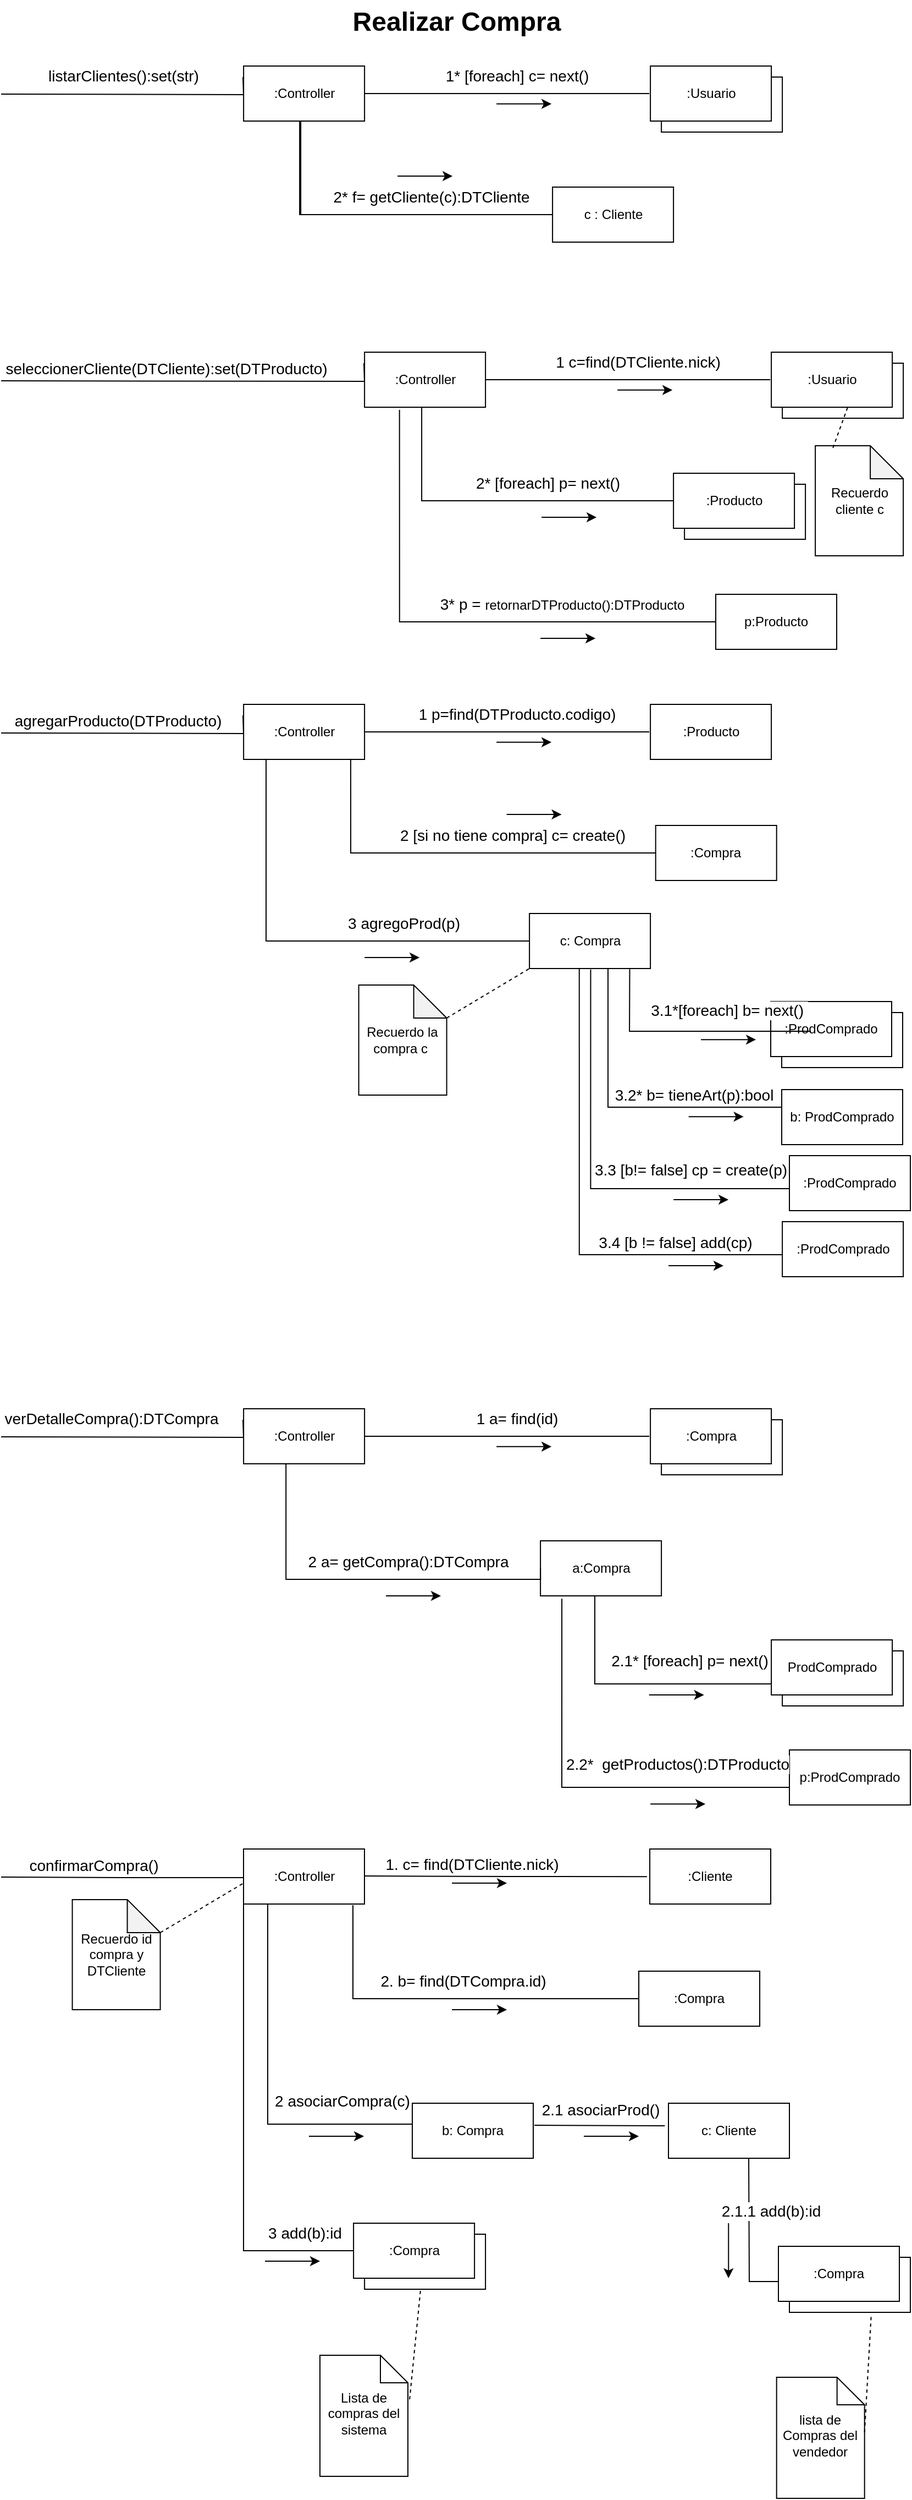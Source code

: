 <mxfile version="27.1.5">
  <diagram name="Página-1" id="FyjKeAW64GBD9wfDFaUq">
    <mxGraphModel grid="1" page="1" gridSize="10" guides="1" tooltips="1" connect="1" arrows="1" fold="1" pageScale="1" pageWidth="827" pageHeight="1169" math="0" shadow="0">
      <root>
        <mxCell id="0" />
        <mxCell id="1" parent="0" />
        <mxCell id="bNMkLayojYUjxEpwxnX8-4" value=":Controller" style="html=1;whiteSpace=wrap;" vertex="1" parent="1">
          <mxGeometry x="220.56" y="1280" width="110" height="50" as="geometry" />
        </mxCell>
        <mxCell id="bNMkLayojYUjxEpwxnX8-5" value="&lt;span style=&quot;font-size: 14px;&quot;&gt;verDetalleCompra():DTCompra&lt;/span&gt;" style="endArrow=none;html=1;endSize=12;startArrow=none;startSize=14;startFill=0;edgeStyle=orthogonalEdgeStyle;align=center;verticalAlign=bottom;endFill=0;rounded=0;" edge="1" parent="1">
          <mxGeometry x="-0.154" y="6" relative="1" as="geometry">
            <mxPoint y="1305.5" as="sourcePoint" />
            <mxPoint x="220" y="1290" as="targetPoint" />
            <mxPoint as="offset" />
          </mxGeometry>
        </mxCell>
        <mxCell id="bNMkLayojYUjxEpwxnX8-12" value="Object" style="html=1;whiteSpace=wrap;" vertex="1" parent="1">
          <mxGeometry x="600.56" y="1290" width="110" height="50" as="geometry" />
        </mxCell>
        <mxCell id="bNMkLayojYUjxEpwxnX8-13" value=":Compra" style="html=1;whiteSpace=wrap;" vertex="1" parent="1">
          <mxGeometry x="590.56" y="1280" width="110" height="50" as="geometry" />
        </mxCell>
        <mxCell id="bNMkLayojYUjxEpwxnX8-14" value="&lt;span style=&quot;font-size: 14px;&quot;&gt;1 a= find(id)&lt;/span&gt;" style="endArrow=none;html=1;endSize=12;startArrow=none;startSize=14;startFill=0;edgeStyle=orthogonalEdgeStyle;align=center;verticalAlign=bottom;endFill=0;rounded=0;exitX=1;exitY=0.5;exitDx=0;exitDy=0;entryX=0;entryY=0.5;entryDx=0;entryDy=0;" edge="1" parent="1" source="bNMkLayojYUjxEpwxnX8-4">
          <mxGeometry x="0.071" y="5" relative="1" as="geometry">
            <mxPoint x="390.56" y="1240" as="sourcePoint" />
            <mxPoint x="589.56" y="1305" as="targetPoint" />
            <Array as="points" />
            <mxPoint as="offset" />
          </mxGeometry>
        </mxCell>
        <mxCell id="bNMkLayojYUjxEpwxnX8-16" value="&lt;span style=&quot;font-size: 14px;&quot;&gt;2.1* [foreach] p= next()&lt;/span&gt;" style="endArrow=none;html=1;endSize=12;startArrow=none;startSize=14;startFill=0;edgeStyle=orthogonalEdgeStyle;align=center;verticalAlign=bottom;endFill=0;rounded=0;entryX=0;entryY=0.75;entryDx=0;entryDy=0;exitX=0.091;exitY=0.92;exitDx=0;exitDy=0;exitPerimeter=0;" edge="1" parent="1" source="T6s4wjMCLeOBwJFXiKp1-46" target="T6s4wjMCLeOBwJFXiKp1-40">
          <mxGeometry x="0.459" y="10" relative="1" as="geometry">
            <mxPoint x="453.53" y="1559.68" as="sourcePoint" />
            <mxPoint x="679.59" y="1692.33" as="targetPoint" />
            <Array as="points">
              <mxPoint x="540" y="1446" />
              <mxPoint x="540" y="1530" />
              <mxPoint x="701" y="1530" />
            </Array>
            <mxPoint as="offset" />
          </mxGeometry>
        </mxCell>
        <mxCell id="bNMkLayojYUjxEpwxnX8-17" value="" style="endArrow=classic;html=1;rounded=0;" edge="1" parent="1">
          <mxGeometry width="50" height="50" relative="1" as="geometry">
            <mxPoint x="350.0" y="1450" as="sourcePoint" />
            <mxPoint x="400.0" y="1450" as="targetPoint" />
          </mxGeometry>
        </mxCell>
        <mxCell id="bNMkLayojYUjxEpwxnX8-18" value="" style="endArrow=classic;html=1;rounded=0;" edge="1" parent="1">
          <mxGeometry width="50" height="50" relative="1" as="geometry">
            <mxPoint x="450.56" y="1314.38" as="sourcePoint" />
            <mxPoint x="500.56" y="1314.38" as="targetPoint" />
          </mxGeometry>
        </mxCell>
        <mxCell id="bNMkLayojYUjxEpwxnX8-20" value=":Controller" style="html=1;whiteSpace=wrap;" vertex="1" parent="1">
          <mxGeometry x="330.56" y="320" width="110" height="50" as="geometry" />
        </mxCell>
        <mxCell id="bNMkLayojYUjxEpwxnX8-21" value="&lt;font style=&quot;font-size: 14px;&quot;&gt;seleccionerCliente(DTCliente):set(DTProducto)&lt;/font&gt;" style="endArrow=none;html=1;endSize=12;startArrow=none;startSize=14;startFill=0;edgeStyle=orthogonalEdgeStyle;align=center;verticalAlign=bottom;endFill=0;rounded=0;" edge="1" parent="1">
          <mxGeometry x="-0.136" relative="1" as="geometry">
            <mxPoint y="346" as="sourcePoint" />
            <mxPoint x="330" y="330" as="targetPoint" />
            <mxPoint as="offset" />
          </mxGeometry>
        </mxCell>
        <mxCell id="bNMkLayojYUjxEpwxnX8-22" value="Object" style="html=1;whiteSpace=wrap;" vertex="1" parent="1">
          <mxGeometry x="710.56" y="330" width="110" height="50" as="geometry" />
        </mxCell>
        <mxCell id="bNMkLayojYUjxEpwxnX8-23" value=":Usuario" style="html=1;whiteSpace=wrap;" vertex="1" parent="1">
          <mxGeometry x="700.56" y="320" width="110" height="50" as="geometry" />
        </mxCell>
        <mxCell id="bNMkLayojYUjxEpwxnX8-24" value="&lt;span style=&quot;font-size: 14px;&quot;&gt;1 c=find(DTCliente.nick)&lt;/span&gt;" style="endArrow=none;html=1;endSize=12;startArrow=none;startSize=14;startFill=0;edgeStyle=orthogonalEdgeStyle;align=center;verticalAlign=bottom;endFill=0;rounded=0;exitX=1;exitY=0.5;exitDx=0;exitDy=0;entryX=0;entryY=0.5;entryDx=0;entryDy=0;" edge="1" parent="1" source="bNMkLayojYUjxEpwxnX8-20">
          <mxGeometry x="0.071" y="5" relative="1" as="geometry">
            <mxPoint x="500.56" y="280" as="sourcePoint" />
            <mxPoint x="699.56" y="345.0" as="targetPoint" />
            <Array as="points" />
            <mxPoint as="offset" />
          </mxGeometry>
        </mxCell>
        <mxCell id="bNMkLayojYUjxEpwxnX8-26" value="&lt;span style=&quot;font-size: 14px;&quot;&gt;2* [foreach] p= next()&lt;/span&gt;" style="endArrow=none;html=1;endSize=12;startArrow=none;startSize=14;startFill=0;edgeStyle=orthogonalEdgeStyle;align=center;verticalAlign=bottom;endFill=0;rounded=0;entryX=0;entryY=0.5;entryDx=0;entryDy=0;" edge="1" parent="1">
          <mxGeometry x="0.28" y="5" relative="1" as="geometry">
            <mxPoint x="382.56" y="370" as="sourcePoint" />
            <mxPoint x="611.56" y="455" as="targetPoint" />
            <Array as="points">
              <mxPoint x="380.56" y="370" />
              <mxPoint x="382.56" y="370" />
              <mxPoint x="382.56" y="455" />
            </Array>
            <mxPoint as="offset" />
          </mxGeometry>
        </mxCell>
        <mxCell id="bNMkLayojYUjxEpwxnX8-27" value="" style="endArrow=classic;html=1;rounded=0;" edge="1" parent="1">
          <mxGeometry width="50" height="50" relative="1" as="geometry">
            <mxPoint x="491.56" y="470.0" as="sourcePoint" />
            <mxPoint x="541.56" y="470.0" as="targetPoint" />
          </mxGeometry>
        </mxCell>
        <mxCell id="bNMkLayojYUjxEpwxnX8-28" value="" style="endArrow=classic;html=1;rounded=0;" edge="1" parent="1">
          <mxGeometry width="50" height="50" relative="1" as="geometry">
            <mxPoint x="560.56" y="354.38" as="sourcePoint" />
            <mxPoint x="610.56" y="354.38" as="targetPoint" />
          </mxGeometry>
        </mxCell>
        <mxCell id="T6s4wjMCLeOBwJFXiKp1-2" value="" style="endArrow=classic;html=1;rounded=0;" edge="1" parent="1">
          <mxGeometry width="50" height="50" relative="1" as="geometry">
            <mxPoint x="589.34" y="1540" as="sourcePoint" />
            <mxPoint x="639.34" y="1540" as="targetPoint" />
          </mxGeometry>
        </mxCell>
        <mxCell id="T6s4wjMCLeOBwJFXiKp1-3" value="Recuerdo cliente c" style="shape=note;whiteSpace=wrap;html=1;backgroundOutline=1;darkOpacity=0.05;" vertex="1" parent="1">
          <mxGeometry x="740.56" y="405" width="80" height="100" as="geometry" />
        </mxCell>
        <mxCell id="T6s4wjMCLeOBwJFXiKp1-5" value="" style="endArrow=none;dashed=1;html=1;rounded=0;exitX=0.2;exitY=0.02;exitDx=0;exitDy=0;exitPerimeter=0;" edge="1" parent="1" source="T6s4wjMCLeOBwJFXiKp1-3">
          <mxGeometry width="50" height="50" relative="1" as="geometry">
            <mxPoint x="782" y="416" as="sourcePoint" />
            <mxPoint x="770" y="370" as="targetPoint" />
          </mxGeometry>
        </mxCell>
        <mxCell id="T6s4wjMCLeOBwJFXiKp1-6" value="Object" style="html=1;whiteSpace=wrap;" vertex="1" parent="1">
          <mxGeometry x="621.56" y="440" width="110" height="50" as="geometry" />
        </mxCell>
        <mxCell id="T6s4wjMCLeOBwJFXiKp1-7" value=":Producto" style="html=1;whiteSpace=wrap;" vertex="1" parent="1">
          <mxGeometry x="611.56" y="430" width="110" height="50" as="geometry" />
        </mxCell>
        <mxCell id="T6s4wjMCLeOBwJFXiKp1-8" value="&lt;font&gt;&lt;span style=&quot;font-size: 14px;&quot;&gt;3* p =&amp;nbsp;&lt;/span&gt;&lt;span style=&quot;font-size: 12px; text-align: left;&quot;&gt;retornarDTProducto():DTProducto&lt;/span&gt;&lt;/font&gt;" style="endArrow=none;html=1;endSize=12;startArrow=none;startSize=14;startFill=0;edgeStyle=orthogonalEdgeStyle;align=center;verticalAlign=bottom;endFill=0;rounded=0;entryX=0;entryY=0.5;entryDx=0;entryDy=0;exitX=0.289;exitY=1.047;exitDx=0;exitDy=0;exitPerimeter=0;" edge="1" parent="1" source="bNMkLayojYUjxEpwxnX8-20" target="T6s4wjMCLeOBwJFXiKp1-9">
          <mxGeometry x="0.416" y="5" relative="1" as="geometry">
            <mxPoint x="362" y="480" as="sourcePoint" />
            <mxPoint x="591" y="565" as="targetPoint" />
            <Array as="points">
              <mxPoint x="362" y="565" />
            </Array>
            <mxPoint as="offset" />
          </mxGeometry>
        </mxCell>
        <mxCell id="T6s4wjMCLeOBwJFXiKp1-9" value="p:Producto" style="html=1;whiteSpace=wrap;" vertex="1" parent="1">
          <mxGeometry x="650" y="540" width="110" height="50" as="geometry" />
        </mxCell>
        <mxCell id="T6s4wjMCLeOBwJFXiKp1-10" value=":Controller" style="html=1;whiteSpace=wrap;" vertex="1" parent="1">
          <mxGeometry x="220.56" y="640" width="110" height="50" as="geometry" />
        </mxCell>
        <mxCell id="T6s4wjMCLeOBwJFXiKp1-11" value="&lt;font style=&quot;font-size: 14px;&quot;&gt;agregarProducto(DTProducto)&lt;/font&gt;" style="endArrow=none;html=1;endSize=12;startArrow=none;startSize=14;startFill=0;edgeStyle=orthogonalEdgeStyle;align=center;verticalAlign=bottom;endFill=0;rounded=0;" edge="1" parent="1">
          <mxGeometry x="-0.104" relative="1" as="geometry">
            <mxPoint y="666" as="sourcePoint" />
            <mxPoint x="220" y="650" as="targetPoint" />
            <mxPoint as="offset" />
          </mxGeometry>
        </mxCell>
        <mxCell id="T6s4wjMCLeOBwJFXiKp1-13" value=":Producto" style="html=1;whiteSpace=wrap;" vertex="1" parent="1">
          <mxGeometry x="590.56" y="640" width="110" height="50" as="geometry" />
        </mxCell>
        <mxCell id="T6s4wjMCLeOBwJFXiKp1-14" value="&lt;span style=&quot;font-size: 14px;&quot;&gt;1 p=find(DTProducto.codigo)&lt;/span&gt;" style="endArrow=none;html=1;endSize=12;startArrow=none;startSize=14;startFill=0;edgeStyle=orthogonalEdgeStyle;align=center;verticalAlign=bottom;endFill=0;rounded=0;exitX=1;exitY=0.5;exitDx=0;exitDy=0;entryX=0;entryY=0.5;entryDx=0;entryDy=0;" edge="1" parent="1" source="T6s4wjMCLeOBwJFXiKp1-10">
          <mxGeometry x="0.071" y="5" relative="1" as="geometry">
            <mxPoint x="390.56" y="600" as="sourcePoint" />
            <mxPoint x="589.56" y="665.0" as="targetPoint" />
            <Array as="points" />
            <mxPoint as="offset" />
          </mxGeometry>
        </mxCell>
        <mxCell id="T6s4wjMCLeOBwJFXiKp1-15" value="&lt;span style=&quot;font-size: 14px;&quot;&gt;2 [si no tiene compra] c= create()&lt;/span&gt;" style="endArrow=none;html=1;endSize=12;startArrow=none;startSize=14;startFill=0;edgeStyle=orthogonalEdgeStyle;align=center;verticalAlign=bottom;endFill=0;rounded=0;entryX=0;entryY=0.5;entryDx=0;entryDy=0;" edge="1" parent="1" target="T6s4wjMCLeOBwJFXiKp1-21">
          <mxGeometry x="0.28" y="5" relative="1" as="geometry">
            <mxPoint x="317.96" y="690" as="sourcePoint" />
            <mxPoint x="546.96" y="775" as="targetPoint" />
            <Array as="points">
              <mxPoint x="318" y="690" />
              <mxPoint x="318" y="775" />
            </Array>
            <mxPoint as="offset" />
          </mxGeometry>
        </mxCell>
        <mxCell id="T6s4wjMCLeOBwJFXiKp1-16" value="" style="endArrow=classic;html=1;rounded=0;" edge="1" parent="1">
          <mxGeometry width="50" height="50" relative="1" as="geometry">
            <mxPoint x="459.78" y="740.0" as="sourcePoint" />
            <mxPoint x="509.78" y="740.0" as="targetPoint" />
          </mxGeometry>
        </mxCell>
        <mxCell id="T6s4wjMCLeOBwJFXiKp1-17" value="" style="endArrow=classic;html=1;rounded=0;" edge="1" parent="1">
          <mxGeometry width="50" height="50" relative="1" as="geometry">
            <mxPoint x="450.56" y="674.38" as="sourcePoint" />
            <mxPoint x="500.56" y="674.38" as="targetPoint" />
          </mxGeometry>
        </mxCell>
        <mxCell id="T6s4wjMCLeOBwJFXiKp1-21" value=":Compra" style="html=1;whiteSpace=wrap;" vertex="1" parent="1">
          <mxGeometry x="595.34" y="750" width="110" height="50" as="geometry" />
        </mxCell>
        <mxCell id="T6s4wjMCLeOBwJFXiKp1-24" value="" style="endArrow=classic;html=1;rounded=0;" edge="1" parent="1">
          <mxGeometry width="50" height="50" relative="1" as="geometry">
            <mxPoint x="490.56" y="580" as="sourcePoint" />
            <mxPoint x="540.56" y="580" as="targetPoint" />
          </mxGeometry>
        </mxCell>
        <mxCell id="T6s4wjMCLeOBwJFXiKp1-39" value="Object" style="html=1;whiteSpace=wrap;" vertex="1" parent="1">
          <mxGeometry x="710.56" y="1500" width="110" height="50" as="geometry" />
        </mxCell>
        <mxCell id="T6s4wjMCLeOBwJFXiKp1-40" value="ProdComprado" style="html=1;whiteSpace=wrap;" vertex="1" parent="1">
          <mxGeometry x="700.56" y="1490" width="110" height="50" as="geometry" />
        </mxCell>
        <mxCell id="T6s4wjMCLeOBwJFXiKp1-41" value="p:ProdComprado" style="html=1;whiteSpace=wrap;" vertex="1" parent="1">
          <mxGeometry x="717" y="1590" width="110" height="50" as="geometry" />
        </mxCell>
        <mxCell id="T6s4wjMCLeOBwJFXiKp1-46" value="a:Compra" style="html=1;whiteSpace=wrap;" vertex="1" parent="1">
          <mxGeometry x="490.56" y="1400" width="110" height="50" as="geometry" />
        </mxCell>
        <mxCell id="T6s4wjMCLeOBwJFXiKp1-47" value="&lt;span style=&quot;font-size: 14px;&quot;&gt;2 a= getCompra():DTCompra&lt;/span&gt;" style="endArrow=none;html=1;endSize=12;startArrow=none;startSize=14;startFill=0;edgeStyle=orthogonalEdgeStyle;align=center;verticalAlign=bottom;endFill=0;rounded=0;entryX=0;entryY=0.5;entryDx=0;entryDy=0;" edge="1" parent="1" target="T6s4wjMCLeOBwJFXiKp1-46">
          <mxGeometry x="0.246" y="5" relative="1" as="geometry">
            <mxPoint x="259.1" y="1330" as="sourcePoint" />
            <mxPoint x="485.56" y="1463.65" as="targetPoint" />
            <Array as="points">
              <mxPoint x="259" y="1435" />
            </Array>
            <mxPoint as="offset" />
          </mxGeometry>
        </mxCell>
        <mxCell id="T6s4wjMCLeOBwJFXiKp1-48" value=":Controller" style="html=1;whiteSpace=wrap;" vertex="1" parent="1">
          <mxGeometry x="220.5" y="1680" width="110" height="50" as="geometry" />
        </mxCell>
        <mxCell id="T6s4wjMCLeOBwJFXiKp1-49" value="&lt;span style=&quot;font-size: 14px;&quot;&gt;confirmarCompra()&lt;/span&gt;" style="endArrow=none;html=1;endSize=12;startArrow=none;startSize=14;startFill=0;edgeStyle=orthogonalEdgeStyle;align=center;verticalAlign=bottom;endFill=0;rounded=0;" edge="1" parent="1">
          <mxGeometry x="-0.239" relative="1" as="geometry">
            <mxPoint y="1705.5" as="sourcePoint" />
            <mxPoint x="220" y="1706" as="targetPoint" />
            <mxPoint as="offset" />
          </mxGeometry>
        </mxCell>
        <mxCell id="wESxGU5ZVIkaeVPdWeZk-2" value="c: Compra" style="html=1;whiteSpace=wrap;" vertex="1" parent="1">
          <mxGeometry x="480.56" y="830" width="110" height="50" as="geometry" />
        </mxCell>
        <mxCell id="wESxGU5ZVIkaeVPdWeZk-3" value="&lt;span style=&quot;font-size: 14px;&quot;&gt;3 agregoProd(p)&lt;/span&gt;" style="endArrow=none;html=1;endSize=12;startArrow=none;startSize=14;startFill=0;edgeStyle=orthogonalEdgeStyle;align=center;verticalAlign=bottom;endFill=0;rounded=0;entryX=0;entryY=0.5;entryDx=0;entryDy=0;exitX=0.14;exitY=1;exitDx=0;exitDy=0;exitPerimeter=0;" edge="1" parent="1" source="T6s4wjMCLeOBwJFXiKp1-10" target="wESxGU5ZVIkaeVPdWeZk-2">
          <mxGeometry x="0.441" y="5" relative="1" as="geometry">
            <mxPoint x="240.52" y="715" as="sourcePoint" />
            <mxPoint x="517.56" y="800" as="targetPoint" />
            <Array as="points">
              <mxPoint x="241" y="690" />
              <mxPoint x="241" y="855" />
            </Array>
            <mxPoint as="offset" />
          </mxGeometry>
        </mxCell>
        <mxCell id="wESxGU5ZVIkaeVPdWeZk-4" value="" style="endArrow=classic;html=1;rounded=0;" edge="1" parent="1">
          <mxGeometry width="50" height="50" relative="1" as="geometry">
            <mxPoint x="330.56" y="870" as="sourcePoint" />
            <mxPoint x="380.56" y="870" as="targetPoint" />
          </mxGeometry>
        </mxCell>
        <mxCell id="wESxGU5ZVIkaeVPdWeZk-5" value="b: ProdComprado" style="html=1;whiteSpace=wrap;" vertex="1" parent="1">
          <mxGeometry x="710" y="990" width="110" height="50" as="geometry" />
        </mxCell>
        <mxCell id="wESxGU5ZVIkaeVPdWeZk-6" value="Object" style="html=1;whiteSpace=wrap;" vertex="1" parent="1">
          <mxGeometry x="710" y="920" width="110" height="50" as="geometry" />
        </mxCell>
        <mxCell id="wESxGU5ZVIkaeVPdWeZk-7" value=":ProdComprado" style="html=1;whiteSpace=wrap;" vertex="1" parent="1">
          <mxGeometry x="700" y="910" width="110" height="50" as="geometry" />
        </mxCell>
        <mxCell id="wESxGU5ZVIkaeVPdWeZk-8" value="&lt;span style=&quot;font-size: 14px;&quot;&gt;3.1*[foreach] b= next()&amp;nbsp;&lt;/span&gt;" style="endArrow=none;html=1;endSize=12;startArrow=none;startSize=14;startFill=0;edgeStyle=orthogonalEdgeStyle;align=center;verticalAlign=bottom;endFill=0;rounded=0;exitX=0.142;exitY=1.013;exitDx=0;exitDy=0;exitPerimeter=0;" edge="1" parent="1">
          <mxGeometry x="0.325" y="8" relative="1" as="geometry">
            <mxPoint x="571.74" y="880.65" as="sourcePoint" />
            <mxPoint x="736" y="938" as="targetPoint" />
            <Array as="points">
              <mxPoint x="571.56" y="890" />
              <mxPoint x="571.56" y="890" />
              <mxPoint x="571.56" y="937" />
            </Array>
            <mxPoint as="offset" />
          </mxGeometry>
        </mxCell>
        <mxCell id="wESxGU5ZVIkaeVPdWeZk-9" value="&lt;span style=&quot;font-size: 14px;&quot;&gt;3.2* b= tieneArt(p):bool&lt;/span&gt;" style="endArrow=none;html=1;endSize=12;startArrow=none;startSize=14;startFill=0;edgeStyle=orthogonalEdgeStyle;align=center;verticalAlign=bottom;endFill=0;rounded=0;exitX=0.595;exitY=1;exitDx=0;exitDy=0;exitPerimeter=0;" edge="1" parent="1" source="wESxGU5ZVIkaeVPdWeZk-2" target="wESxGU5ZVIkaeVPdWeZk-5">
          <mxGeometry x="0.448" relative="1" as="geometry">
            <mxPoint x="552.3" y="950" as="sourcePoint" />
            <mxPoint x="716.56" y="1007.35" as="targetPoint" />
            <Array as="points">
              <mxPoint x="552" y="880" />
              <mxPoint x="552" y="1006" />
            </Array>
            <mxPoint as="offset" />
          </mxGeometry>
        </mxCell>
        <mxCell id="wESxGU5ZVIkaeVPdWeZk-12" value=":ProdComprado" style="html=1;whiteSpace=wrap;" vertex="1" parent="1">
          <mxGeometry x="717" y="1050" width="110" height="50" as="geometry" />
        </mxCell>
        <mxCell id="wESxGU5ZVIkaeVPdWeZk-13" value=":ProdComprado" style="html=1;whiteSpace=wrap;" vertex="1" parent="1">
          <mxGeometry x="710.56" y="1110" width="110" height="50" as="geometry" />
        </mxCell>
        <mxCell id="wESxGU5ZVIkaeVPdWeZk-14" value="&lt;span style=&quot;font-size: 14px;&quot;&gt;3.3 [b!= false] cp = create(p)&lt;/span&gt;" style="endArrow=none;html=1;endSize=12;startArrow=none;startSize=14;startFill=0;edgeStyle=orthogonalEdgeStyle;align=center;verticalAlign=bottom;endFill=0;rounded=0;exitX=0.506;exitY=1.018;exitDx=0;exitDy=0;exitPerimeter=0;entryX=0;entryY=0.5;entryDx=0;entryDy=0;" edge="1" parent="1" source="wESxGU5ZVIkaeVPdWeZk-2" target="wESxGU5ZVIkaeVPdWeZk-12">
          <mxGeometry x="0.506" y="6" relative="1" as="geometry">
            <mxPoint x="536" y="960" as="sourcePoint" />
            <mxPoint x="710" y="1096" as="targetPoint" />
            <Array as="points">
              <mxPoint x="536" y="1080" />
              <mxPoint x="717" y="1080" />
            </Array>
            <mxPoint as="offset" />
          </mxGeometry>
        </mxCell>
        <mxCell id="wESxGU5ZVIkaeVPdWeZk-15" value="&lt;span style=&quot;font-size: 14px;&quot;&gt;3.4 [b != false] add(cp)&lt;/span&gt;" style="endArrow=none;html=1;endSize=12;startArrow=none;startSize=14;startFill=0;edgeStyle=orthogonalEdgeStyle;align=center;verticalAlign=bottom;endFill=0;rounded=0;exitX=0.412;exitY=1.003;exitDx=0;exitDy=0;exitPerimeter=0;" edge="1" parent="1" source="wESxGU5ZVIkaeVPdWeZk-2">
          <mxGeometry x="0.564" relative="1" as="geometry">
            <mxPoint x="526" y="930" as="sourcePoint" />
            <mxPoint x="710" y="1140" as="targetPoint" />
            <Array as="points">
              <mxPoint x="526" y="1140" />
              <mxPoint x="710" y="1140" />
            </Array>
            <mxPoint as="offset" />
          </mxGeometry>
        </mxCell>
        <mxCell id="wESxGU5ZVIkaeVPdWeZk-16" value="" style="endArrow=classic;html=1;rounded=0;" edge="1" parent="1">
          <mxGeometry width="50" height="50" relative="1" as="geometry">
            <mxPoint x="636.56" y="944.58" as="sourcePoint" />
            <mxPoint x="686.56" y="944.58" as="targetPoint" />
          </mxGeometry>
        </mxCell>
        <mxCell id="wESxGU5ZVIkaeVPdWeZk-17" value="" style="endArrow=classic;html=1;rounded=0;" edge="1" parent="1">
          <mxGeometry width="50" height="50" relative="1" as="geometry">
            <mxPoint x="625.34" y="1014.58" as="sourcePoint" />
            <mxPoint x="675.34" y="1014.58" as="targetPoint" />
          </mxGeometry>
        </mxCell>
        <mxCell id="wESxGU5ZVIkaeVPdWeZk-18" value="" style="endArrow=classic;html=1;rounded=0;" edge="1" parent="1">
          <mxGeometry width="50" height="50" relative="1" as="geometry">
            <mxPoint x="611.56" y="1090" as="sourcePoint" />
            <mxPoint x="661.56" y="1090" as="targetPoint" />
          </mxGeometry>
        </mxCell>
        <mxCell id="wESxGU5ZVIkaeVPdWeZk-19" value="" style="endArrow=classic;html=1;rounded=0;" edge="1" parent="1">
          <mxGeometry width="50" height="50" relative="1" as="geometry">
            <mxPoint x="607" y="1150" as="sourcePoint" />
            <mxPoint x="657" y="1150" as="targetPoint" />
          </mxGeometry>
        </mxCell>
        <mxCell id="wESxGU5ZVIkaeVPdWeZk-20" value=":Controller" style="html=1;whiteSpace=wrap;" vertex="1" parent="1">
          <mxGeometry x="220.56" y="60" width="110" height="50" as="geometry" />
        </mxCell>
        <mxCell id="wESxGU5ZVIkaeVPdWeZk-21" value="&lt;font style=&quot;font-size: 14px;&quot;&gt;listarClientes():set(str)&lt;/font&gt;" style="endArrow=none;html=1;endSize=12;startArrow=none;startSize=14;startFill=0;edgeStyle=orthogonalEdgeStyle;align=center;verticalAlign=bottom;endFill=0;rounded=0;" edge="1" parent="1">
          <mxGeometry x="-0.065" y="6" relative="1" as="geometry">
            <mxPoint x="-2.22e-15" y="85.5" as="sourcePoint" />
            <mxPoint x="220" y="70" as="targetPoint" />
            <mxPoint as="offset" />
          </mxGeometry>
        </mxCell>
        <mxCell id="wESxGU5ZVIkaeVPdWeZk-22" value="Object" style="html=1;whiteSpace=wrap;" vertex="1" parent="1">
          <mxGeometry x="600.56" y="70" width="110" height="50" as="geometry" />
        </mxCell>
        <mxCell id="wESxGU5ZVIkaeVPdWeZk-23" value=":Usuario" style="html=1;whiteSpace=wrap;" vertex="1" parent="1">
          <mxGeometry x="590.56" y="60" width="110" height="50" as="geometry" />
        </mxCell>
        <mxCell id="wESxGU5ZVIkaeVPdWeZk-24" value="&lt;span style=&quot;font-size: 14px;&quot;&gt;1* [foreach] c= next()&lt;/span&gt;" style="endArrow=none;html=1;endSize=12;startArrow=none;startSize=14;startFill=0;edgeStyle=orthogonalEdgeStyle;align=center;verticalAlign=bottom;endFill=0;rounded=0;exitX=1;exitY=0.5;exitDx=0;exitDy=0;entryX=0;entryY=0.5;entryDx=0;entryDy=0;" edge="1" parent="1" source="wESxGU5ZVIkaeVPdWeZk-20">
          <mxGeometry x="0.071" y="5" relative="1" as="geometry">
            <mxPoint x="390.56" y="20" as="sourcePoint" />
            <mxPoint x="589.56" y="85.0" as="targetPoint" />
            <Array as="points" />
            <mxPoint as="offset" />
          </mxGeometry>
        </mxCell>
        <mxCell id="wESxGU5ZVIkaeVPdWeZk-25" value="&lt;span style=&quot;font-size: 14px;&quot;&gt;2* f=&amp;nbsp;&lt;/span&gt;&lt;span style=&quot;font-size: 14px;&quot;&gt;getCliente(c):DTCliente&lt;/span&gt;" style="endArrow=none;html=1;endSize=12;startArrow=none;startSize=14;startFill=0;edgeStyle=orthogonalEdgeStyle;align=center;verticalAlign=bottom;endFill=0;rounded=0;entryX=0;entryY=0.5;entryDx=0;entryDy=0;" edge="1" parent="1">
          <mxGeometry x="0.302" y="5" relative="1" as="geometry">
            <mxPoint x="272.56" y="110" as="sourcePoint" />
            <mxPoint x="501.56" y="195" as="targetPoint" />
            <Array as="points">
              <mxPoint x="270.56" y="110" />
              <mxPoint x="272.56" y="110" />
              <mxPoint x="272.56" y="195" />
            </Array>
            <mxPoint as="offset" />
          </mxGeometry>
        </mxCell>
        <mxCell id="wESxGU5ZVIkaeVPdWeZk-26" value="" style="endArrow=classic;html=1;rounded=0;" edge="1" parent="1">
          <mxGeometry width="50" height="50" relative="1" as="geometry">
            <mxPoint x="360.56" y="160.0" as="sourcePoint" />
            <mxPoint x="410.56" y="160.0" as="targetPoint" />
          </mxGeometry>
        </mxCell>
        <mxCell id="wESxGU5ZVIkaeVPdWeZk-27" value="" style="endArrow=classic;html=1;rounded=0;" edge="1" parent="1">
          <mxGeometry width="50" height="50" relative="1" as="geometry">
            <mxPoint x="450.56" y="94.38" as="sourcePoint" />
            <mxPoint x="500.56" y="94.38" as="targetPoint" />
          </mxGeometry>
        </mxCell>
        <mxCell id="wESxGU5ZVIkaeVPdWeZk-30" value="c : Cliente" style="html=1;whiteSpace=wrap;" vertex="1" parent="1">
          <mxGeometry x="501.56" y="170" width="110" height="50" as="geometry" />
        </mxCell>
        <mxCell id="wESxGU5ZVIkaeVPdWeZk-33" value="" style="endArrow=none;html=1;endSize=12;startArrow=none;startSize=14;startFill=0;edgeStyle=orthogonalEdgeStyle;align=center;verticalAlign=bottom;endFill=0;rounded=0;entryX=0;entryY=0.5;entryDx=0;entryDy=0;" edge="1" parent="1">
          <mxGeometry x="0.308" y="-35" relative="1" as="geometry">
            <mxPoint x="271.56" y="110" as="sourcePoint" />
            <mxPoint x="500.56" y="195" as="targetPoint" />
            <Array as="points">
              <mxPoint x="269.56" y="110" />
              <mxPoint x="271.56" y="110" />
              <mxPoint x="271.56" y="195" />
            </Array>
            <mxPoint as="offset" />
          </mxGeometry>
        </mxCell>
        <mxCell id="wESxGU5ZVIkaeVPdWeZk-35" value="&lt;span style=&quot;font-size: 14px;&quot;&gt;2.2*&amp;nbsp; getProductos():DTProducto&lt;/span&gt;" style="endArrow=none;html=1;endSize=12;startArrow=none;startSize=14;startFill=0;edgeStyle=orthogonalEdgeStyle;align=center;verticalAlign=bottom;endFill=0;rounded=0;entryX=-0.002;entryY=0.679;entryDx=0;entryDy=0;entryPerimeter=0;exitX=0.177;exitY=1.053;exitDx=0;exitDy=0;exitPerimeter=0;" edge="1" parent="1" source="T6s4wjMCLeOBwJFXiKp1-46" target="T6s4wjMCLeOBwJFXiKp1-41">
          <mxGeometry x="0.459" y="10" relative="1" as="geometry">
            <mxPoint x="511.56" y="1510" as="sourcePoint" />
            <mxPoint x="710" y="1624" as="targetPoint" />
            <Array as="points">
              <mxPoint x="510" y="1624" />
            </Array>
            <mxPoint as="offset" />
          </mxGeometry>
        </mxCell>
        <mxCell id="wESxGU5ZVIkaeVPdWeZk-36" value="Recuerdo la compra c&amp;nbsp;" style="shape=note;whiteSpace=wrap;html=1;backgroundOutline=1;darkOpacity=0.05;" vertex="1" parent="1">
          <mxGeometry x="325.28" y="895" width="80" height="100" as="geometry" />
        </mxCell>
        <mxCell id="wESxGU5ZVIkaeVPdWeZk-37" value="" style="endArrow=none;dashed=1;html=1;rounded=0;entryX=0;entryY=1;entryDx=0;entryDy=0;exitX=0;exitY=0;exitDx=80;exitDy=30;exitPerimeter=0;" edge="1" parent="1" source="wESxGU5ZVIkaeVPdWeZk-36" target="wESxGU5ZVIkaeVPdWeZk-2">
          <mxGeometry width="50" height="50" relative="1" as="geometry">
            <mxPoint x="266" y="1030" as="sourcePoint" />
            <mxPoint x="316" y="980" as="targetPoint" />
          </mxGeometry>
        </mxCell>
        <mxCell id="wESxGU5ZVIkaeVPdWeZk-38" value=":Cliente" style="html=1;whiteSpace=wrap;" vertex="1" parent="1">
          <mxGeometry x="590" y="1680" width="110" height="50" as="geometry" />
        </mxCell>
        <mxCell id="wESxGU5ZVIkaeVPdWeZk-39" value="&lt;span style=&quot;font-size: 14px;&quot;&gt;1. c= find(DTCliente.nick)&lt;/span&gt;" style="endArrow=none;html=1;endSize=12;startArrow=none;startSize=14;startFill=0;edgeStyle=orthogonalEdgeStyle;align=center;verticalAlign=bottom;endFill=0;rounded=0;entryX=-0.023;entryY=0.502;entryDx=0;entryDy=0;entryPerimeter=0;" edge="1" parent="1" target="wESxGU5ZVIkaeVPdWeZk-38">
          <mxGeometry x="-0.239" relative="1" as="geometry">
            <mxPoint x="330.5" y="1704.5" as="sourcePoint" />
            <mxPoint x="550.5" y="1689" as="targetPoint" />
            <mxPoint as="offset" />
          </mxGeometry>
        </mxCell>
        <mxCell id="wESxGU5ZVIkaeVPdWeZk-40" value=":Compra" style="html=1;whiteSpace=wrap;" vertex="1" parent="1">
          <mxGeometry x="580" y="1791" width="110" height="50" as="geometry" />
        </mxCell>
        <mxCell id="wESxGU5ZVIkaeVPdWeZk-41" value="" style="endArrow=classic;html=1;rounded=0;" edge="1" parent="1">
          <mxGeometry width="50" height="50" relative="1" as="geometry">
            <mxPoint x="590.56" y="1639.17" as="sourcePoint" />
            <mxPoint x="640.56" y="1639.17" as="targetPoint" />
          </mxGeometry>
        </mxCell>
        <mxCell id="wESxGU5ZVIkaeVPdWeZk-42" value="&lt;span style=&quot;font-size: 14px;&quot;&gt;2. b= find(DTCompra.id)&lt;/span&gt;" style="endArrow=none;html=1;endSize=12;startArrow=none;startSize=14;startFill=0;edgeStyle=orthogonalEdgeStyle;align=center;verticalAlign=bottom;endFill=0;rounded=0;entryX=-0.023;entryY=0.502;entryDx=0;entryDy=0;entryPerimeter=0;" edge="1" parent="1">
          <mxGeometry x="0.072" y="5" relative="1" as="geometry">
            <mxPoint x="320" y="1731" as="sourcePoint" />
            <mxPoint x="580" y="1816" as="targetPoint" />
            <mxPoint as="offset" />
            <Array as="points">
              <mxPoint x="320" y="1816" />
            </Array>
          </mxGeometry>
        </mxCell>
        <mxCell id="wESxGU5ZVIkaeVPdWeZk-43" value="Recuerdo id compra y DTCliente" style="shape=note;whiteSpace=wrap;html=1;backgroundOutline=1;darkOpacity=0.05;" vertex="1" parent="1">
          <mxGeometry x="64.78" y="1726" width="80" height="100" as="geometry" />
        </mxCell>
        <mxCell id="wESxGU5ZVIkaeVPdWeZk-44" value="" style="endArrow=none;dashed=1;html=1;rounded=0;entryX=0;entryY=1;entryDx=0;entryDy=0;exitX=0;exitY=0;exitDx=80;exitDy=30;exitPerimeter=0;" edge="1" parent="1" source="wESxGU5ZVIkaeVPdWeZk-43">
          <mxGeometry width="50" height="50" relative="1" as="geometry">
            <mxPoint x="5.5" y="1861" as="sourcePoint" />
            <mxPoint x="220.5" y="1711" as="targetPoint" />
          </mxGeometry>
        </mxCell>
        <mxCell id="wESxGU5ZVIkaeVPdWeZk-58" value="&lt;font style=&quot;font-size: 14px;&quot;&gt;2 asociarCompra(c)&lt;/font&gt;" style="endArrow=none;html=1;endSize=12;startArrow=none;startSize=14;startFill=0;edgeStyle=orthogonalEdgeStyle;align=center;verticalAlign=bottom;endFill=0;rounded=0;exitX=0;exitY=1;exitDx=0;exitDy=0;entryX=0.007;entryY=0.388;entryDx=0;entryDy=0;entryPerimeter=0;" edge="1" parent="1">
          <mxGeometry x="0.525" y="10" relative="1" as="geometry">
            <mxPoint x="240" y="1730" as="sourcePoint" />
            <mxPoint x="394.06" y="1930" as="targetPoint" />
            <Array as="points">
              <mxPoint x="242.5" y="1730" />
              <mxPoint x="242.5" y="1930" />
            </Array>
            <mxPoint as="offset" />
          </mxGeometry>
        </mxCell>
        <mxCell id="wESxGU5ZVIkaeVPdWeZk-59" value="" style="endArrow=classic;html=1;rounded=0;" edge="1" parent="1">
          <mxGeometry width="50" height="50" relative="1" as="geometry">
            <mxPoint x="410" y="1826" as="sourcePoint" />
            <mxPoint x="460" y="1826" as="targetPoint" />
          </mxGeometry>
        </mxCell>
        <mxCell id="wESxGU5ZVIkaeVPdWeZk-60" value="" style="endArrow=classic;html=1;rounded=0;" edge="1" parent="1">
          <mxGeometry width="50" height="50" relative="1" as="geometry">
            <mxPoint x="410" y="1711" as="sourcePoint" />
            <mxPoint x="460" y="1711" as="targetPoint" />
            <Array as="points">
              <mxPoint x="430" y="1711" />
            </Array>
          </mxGeometry>
        </mxCell>
        <mxCell id="wESxGU5ZVIkaeVPdWeZk-91" value="b: Compra" style="html=1;whiteSpace=wrap;" vertex="1" parent="1">
          <mxGeometry x="374" y="1911" width="110" height="50" as="geometry" />
        </mxCell>
        <mxCell id="wESxGU5ZVIkaeVPdWeZk-92" value="c: Cliente" style="html=1;whiteSpace=wrap;" vertex="1" parent="1">
          <mxGeometry x="607" y="1911" width="110" height="50" as="geometry" />
        </mxCell>
        <mxCell id="wESxGU5ZVIkaeVPdWeZk-93" value="Object" style="html=1;whiteSpace=wrap;" vertex="1" parent="1">
          <mxGeometry x="330.56" y="2030" width="110" height="50" as="geometry" />
        </mxCell>
        <mxCell id="wESxGU5ZVIkaeVPdWeZk-94" value=":Compra" style="html=1;whiteSpace=wrap;" vertex="1" parent="1">
          <mxGeometry x="320.56" y="2020" width="110" height="50" as="geometry" />
        </mxCell>
        <mxCell id="wESxGU5ZVIkaeVPdWeZk-95" value="&lt;font style=&quot;font-size: 14px;&quot;&gt;2.1 asociarProd()&lt;/font&gt;" style="endArrow=none;html=1;endSize=12;startArrow=none;startSize=14;startFill=0;edgeStyle=orthogonalEdgeStyle;align=center;verticalAlign=bottom;endFill=0;rounded=0;entryX=-0.03;entryY=0.409;entryDx=0;entryDy=0;entryPerimeter=0;" edge="1" parent="1" target="wESxGU5ZVIkaeVPdWeZk-92">
          <mxGeometry x="0.002" y="3" relative="1" as="geometry">
            <mxPoint x="485" y="1931" as="sourcePoint" />
            <mxPoint x="606" y="1931" as="targetPoint" />
            <mxPoint as="offset" />
          </mxGeometry>
        </mxCell>
        <mxCell id="wESxGU5ZVIkaeVPdWeZk-96" value="&lt;font style=&quot;font-size: 14px;&quot;&gt;3 add(b):id&lt;/font&gt;" style="endArrow=none;html=1;endSize=12;startArrow=none;startSize=14;startFill=0;edgeStyle=orthogonalEdgeStyle;align=center;verticalAlign=bottom;endFill=0;rounded=0;entryX=0;entryY=0.5;entryDx=0;entryDy=0;exitX=0;exitY=1;exitDx=0;exitDy=0;" edge="1" parent="1" source="T6s4wjMCLeOBwJFXiKp1-48" target="wESxGU5ZVIkaeVPdWeZk-94">
          <mxGeometry x="0.783" y="5" relative="1" as="geometry">
            <mxPoint x="161.25" y="1950" as="sourcePoint" />
            <mxPoint x="281.75" y="2030" as="targetPoint" />
            <mxPoint as="offset" />
          </mxGeometry>
        </mxCell>
        <mxCell id="wESxGU5ZVIkaeVPdWeZk-97" value="&lt;font style=&quot;font-size: 14px;&quot;&gt;2.1.1&amp;nbsp;&lt;/font&gt;&lt;span style=&quot;font-size: 14px;&quot;&gt;add(b):id&lt;/span&gt;" style="endArrow=none;html=1;endSize=12;startArrow=none;startSize=14;startFill=0;edgeStyle=orthogonalEdgeStyle;align=center;verticalAlign=bottom;endFill=0;rounded=0;entryX=-0.03;entryY=0.409;entryDx=0;entryDy=0;entryPerimeter=0;exitX=0;exitY=0.64;exitDx=0;exitDy=0;exitPerimeter=0;" edge="1" parent="1" source="wESxGU5ZVIkaeVPdWeZk-105">
          <mxGeometry x="0.146" y="-20" relative="1" as="geometry">
            <mxPoint x="795.03" y="2073" as="sourcePoint" />
            <mxPoint x="680" y="1961" as="targetPoint" />
            <mxPoint as="offset" />
          </mxGeometry>
        </mxCell>
        <mxCell id="wESxGU5ZVIkaeVPdWeZk-98" value="" style="endArrow=classic;html=1;rounded=0;" edge="1" parent="1">
          <mxGeometry width="50" height="50" relative="1" as="geometry">
            <mxPoint x="280" y="1941" as="sourcePoint" />
            <mxPoint x="330" y="1941" as="targetPoint" />
          </mxGeometry>
        </mxCell>
        <mxCell id="wESxGU5ZVIkaeVPdWeZk-99" value="" style="endArrow=classic;html=1;rounded=0;" edge="1" parent="1">
          <mxGeometry width="50" height="50" relative="1" as="geometry">
            <mxPoint x="530" y="1941" as="sourcePoint" />
            <mxPoint x="580" y="1941" as="targetPoint" />
          </mxGeometry>
        </mxCell>
        <mxCell id="wESxGU5ZVIkaeVPdWeZk-100" value="" style="endArrow=classic;html=1;rounded=0;" edge="1" parent="1">
          <mxGeometry width="50" height="50" relative="1" as="geometry">
            <mxPoint x="240" y="2054.5" as="sourcePoint" />
            <mxPoint x="290" y="2054.5" as="targetPoint" />
          </mxGeometry>
        </mxCell>
        <mxCell id="wESxGU5ZVIkaeVPdWeZk-101" value="lista de Compras del vendedor" style="shape=note2;boundedLbl=1;whiteSpace=wrap;html=1;size=25;verticalAlign=top;align=center;" vertex="1" parent="1">
          <mxGeometry x="705.34" y="2160" width="80" height="110" as="geometry" />
        </mxCell>
        <mxCell id="wESxGU5ZVIkaeVPdWeZk-102" value="" style="endArrow=none;dashed=1;html=1;rounded=0;entryX=0.676;entryY=1.063;entryDx=0;entryDy=0;entryPerimeter=0;" edge="1" parent="1" target="wESxGU5ZVIkaeVPdWeZk-104">
          <mxGeometry width="50" height="50" relative="1" as="geometry">
            <mxPoint x="785.34" y="2210" as="sourcePoint" />
            <mxPoint x="795.34" y="2110" as="targetPoint" />
          </mxGeometry>
        </mxCell>
        <mxCell id="wESxGU5ZVIkaeVPdWeZk-103" value="" style="endArrow=classic;html=1;rounded=0;" edge="1" parent="1">
          <mxGeometry width="50" height="50" relative="1" as="geometry">
            <mxPoint x="720" y="2081" as="sourcePoint" />
            <mxPoint x="770" y="2081" as="targetPoint" />
          </mxGeometry>
        </mxCell>
        <mxCell id="wESxGU5ZVIkaeVPdWeZk-104" value="Object" style="html=1;whiteSpace=wrap;" vertex="1" parent="1">
          <mxGeometry x="717" y="2051" width="110" height="50" as="geometry" />
        </mxCell>
        <mxCell id="wESxGU5ZVIkaeVPdWeZk-105" value=":Compra" style="html=1;whiteSpace=wrap;" vertex="1" parent="1">
          <mxGeometry x="707" y="2041" width="110" height="50" as="geometry" />
        </mxCell>
        <mxCell id="wESxGU5ZVIkaeVPdWeZk-106" value="Lista de compras del sistema" style="shape=note2;boundedLbl=1;whiteSpace=wrap;html=1;size=25;verticalAlign=top;align=center;" vertex="1" parent="1">
          <mxGeometry x="290" y="2140" width="80" height="110" as="geometry" />
        </mxCell>
        <mxCell id="wESxGU5ZVIkaeVPdWeZk-107" value="" style="endArrow=none;dashed=1;html=1;rounded=0;entryX=0;entryY=1;entryDx=0;entryDy=0;" edge="1" parent="1">
          <mxGeometry width="50" height="50" relative="1" as="geometry">
            <mxPoint x="371.56" y="2180" as="sourcePoint" />
            <mxPoint x="381.56" y="2080" as="targetPoint" />
          </mxGeometry>
        </mxCell>
        <mxCell id="UabWxkPZbBfOJLjvW2Sx-1" value="&lt;font style=&quot;font-size: 24px;&quot;&gt;&lt;b&gt;Realizar Compra&lt;/b&gt;&lt;/font&gt;" style="text;html=1;align=center;verticalAlign=middle;resizable=0;points=[];autosize=1;strokeColor=none;fillColor=none;" vertex="1" parent="1">
          <mxGeometry x="309" width="210" height="40" as="geometry" />
        </mxCell>
        <mxCell id="UabWxkPZbBfOJLjvW2Sx-2" value="" style="endArrow=classic;html=1;rounded=0;" edge="1" parent="1">
          <mxGeometry width="50" height="50" relative="1" as="geometry">
            <mxPoint x="661.62" y="2020" as="sourcePoint" />
            <mxPoint x="661.62" y="2070" as="targetPoint" />
          </mxGeometry>
        </mxCell>
      </root>
    </mxGraphModel>
  </diagram>
</mxfile>
